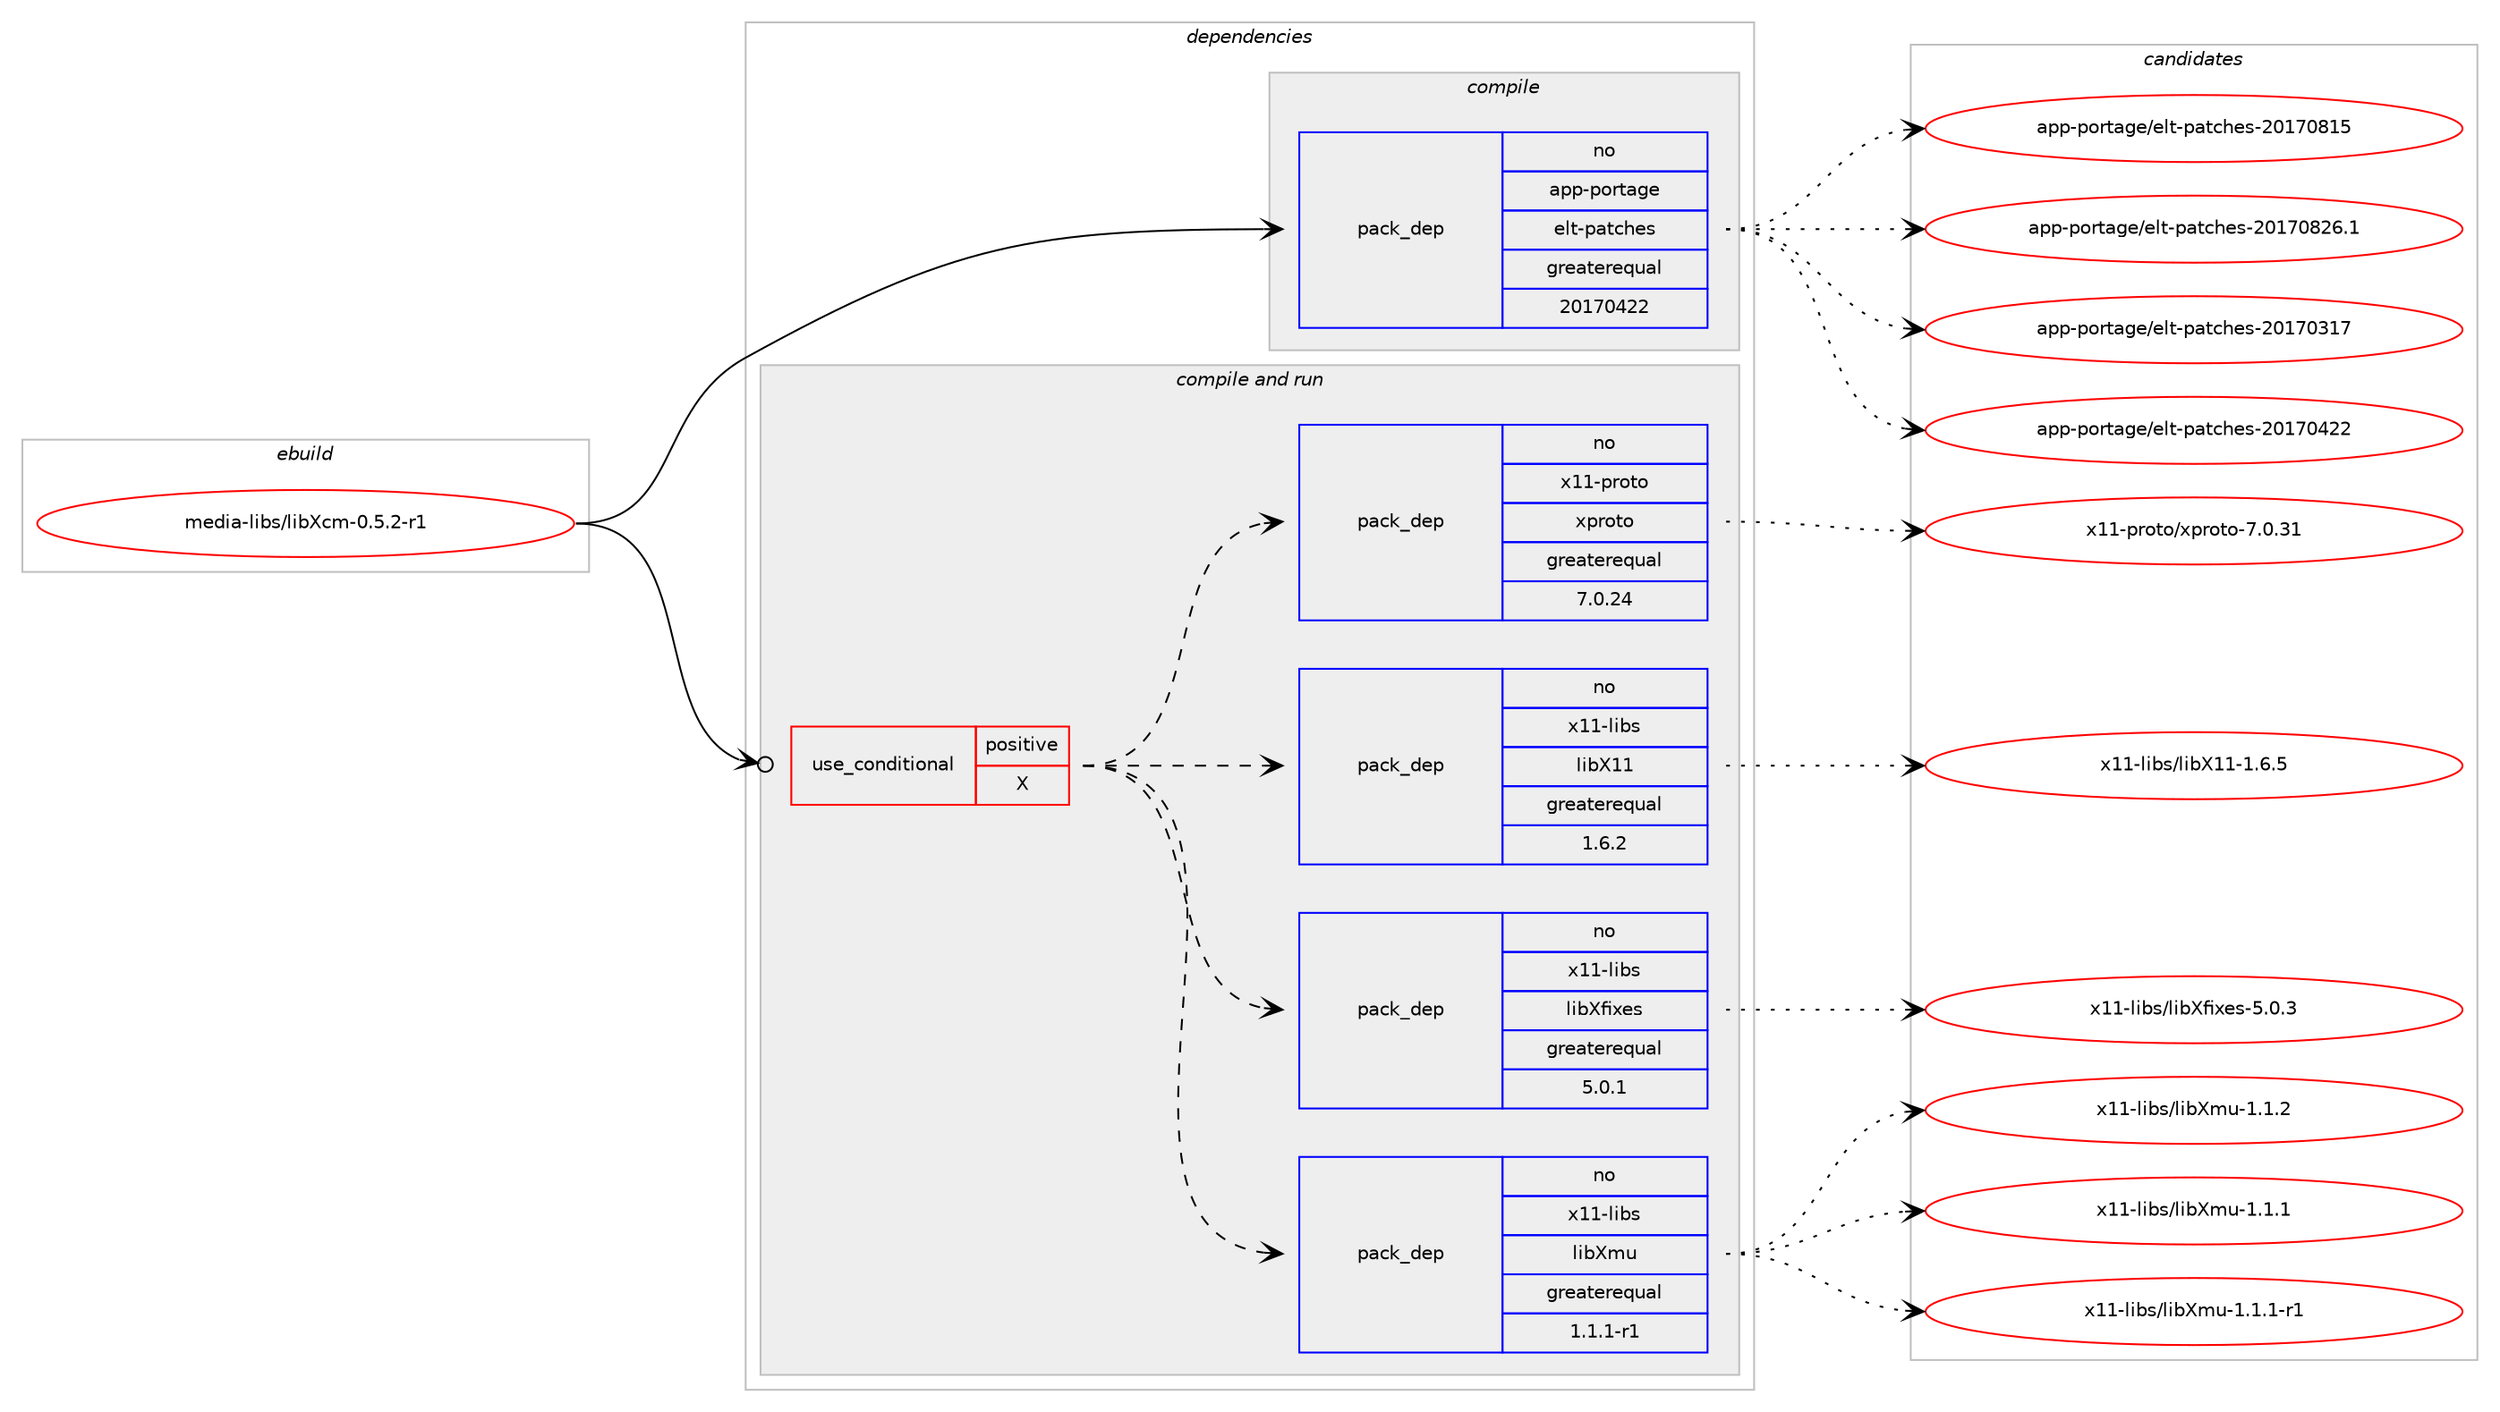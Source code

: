 digraph prolog {

# *************
# Graph options
# *************

newrank=true;
concentrate=true;
compound=true;
graph [rankdir=LR,fontname=Helvetica,fontsize=10,ranksep=1.5];#, ranksep=2.5, nodesep=0.2];
edge  [arrowhead=vee];
node  [fontname=Helvetica,fontsize=10];

# **********
# The ebuild
# **********

subgraph cluster_leftcol {
color=gray;
rank=same;
label=<<i>ebuild</i>>;
id [label="media-libs/libXcm-0.5.2-r1", color=red, width=4, href="../media-libs/libXcm-0.5.2-r1.svg"];
}

# ****************
# The dependencies
# ****************

subgraph cluster_midcol {
color=gray;
label=<<i>dependencies</i>>;
subgraph cluster_compile {
fillcolor="#eeeeee";
style=filled;
label=<<i>compile</i>>;
subgraph pack267431 {
dependency362467 [label=<<TABLE BORDER="0" CELLBORDER="1" CELLSPACING="0" CELLPADDING="4" WIDTH="220"><TR><TD ROWSPAN="6" CELLPADDING="30">pack_dep</TD></TR><TR><TD WIDTH="110">no</TD></TR><TR><TD>app-portage</TD></TR><TR><TD>elt-patches</TD></TR><TR><TD>greaterequal</TD></TR><TR><TD>20170422</TD></TR></TABLE>>, shape=none, color=blue];
}
id:e -> dependency362467:w [weight=20,style="solid",arrowhead="vee"];
}
subgraph cluster_compileandrun {
fillcolor="#eeeeee";
style=filled;
label=<<i>compile and run</i>>;
subgraph cond89444 {
dependency362468 [label=<<TABLE BORDER="0" CELLBORDER="1" CELLSPACING="0" CELLPADDING="4"><TR><TD ROWSPAN="3" CELLPADDING="10">use_conditional</TD></TR><TR><TD>positive</TD></TR><TR><TD>X</TD></TR></TABLE>>, shape=none, color=red];
subgraph pack267432 {
dependency362469 [label=<<TABLE BORDER="0" CELLBORDER="1" CELLSPACING="0" CELLPADDING="4" WIDTH="220"><TR><TD ROWSPAN="6" CELLPADDING="30">pack_dep</TD></TR><TR><TD WIDTH="110">no</TD></TR><TR><TD>x11-libs</TD></TR><TR><TD>libXmu</TD></TR><TR><TD>greaterequal</TD></TR><TR><TD>1.1.1-r1</TD></TR></TABLE>>, shape=none, color=blue];
}
dependency362468:e -> dependency362469:w [weight=20,style="dashed",arrowhead="vee"];
subgraph pack267433 {
dependency362470 [label=<<TABLE BORDER="0" CELLBORDER="1" CELLSPACING="0" CELLPADDING="4" WIDTH="220"><TR><TD ROWSPAN="6" CELLPADDING="30">pack_dep</TD></TR><TR><TD WIDTH="110">no</TD></TR><TR><TD>x11-libs</TD></TR><TR><TD>libXfixes</TD></TR><TR><TD>greaterequal</TD></TR><TR><TD>5.0.1</TD></TR></TABLE>>, shape=none, color=blue];
}
dependency362468:e -> dependency362470:w [weight=20,style="dashed",arrowhead="vee"];
subgraph pack267434 {
dependency362471 [label=<<TABLE BORDER="0" CELLBORDER="1" CELLSPACING="0" CELLPADDING="4" WIDTH="220"><TR><TD ROWSPAN="6" CELLPADDING="30">pack_dep</TD></TR><TR><TD WIDTH="110">no</TD></TR><TR><TD>x11-libs</TD></TR><TR><TD>libX11</TD></TR><TR><TD>greaterequal</TD></TR><TR><TD>1.6.2</TD></TR></TABLE>>, shape=none, color=blue];
}
dependency362468:e -> dependency362471:w [weight=20,style="dashed",arrowhead="vee"];
subgraph pack267435 {
dependency362472 [label=<<TABLE BORDER="0" CELLBORDER="1" CELLSPACING="0" CELLPADDING="4" WIDTH="220"><TR><TD ROWSPAN="6" CELLPADDING="30">pack_dep</TD></TR><TR><TD WIDTH="110">no</TD></TR><TR><TD>x11-proto</TD></TR><TR><TD>xproto</TD></TR><TR><TD>greaterequal</TD></TR><TR><TD>7.0.24</TD></TR></TABLE>>, shape=none, color=blue];
}
dependency362468:e -> dependency362472:w [weight=20,style="dashed",arrowhead="vee"];
}
id:e -> dependency362468:w [weight=20,style="solid",arrowhead="odotvee"];
}
subgraph cluster_run {
fillcolor="#eeeeee";
style=filled;
label=<<i>run</i>>;
}
}

# **************
# The candidates
# **************

subgraph cluster_choices {
rank=same;
color=gray;
label=<<i>candidates</i>>;

subgraph choice267431 {
color=black;
nodesep=1;
choice97112112451121111141169710310147101108116451129711699104101115455048495548514955 [label="app-portage/elt-patches-20170317", color=red, width=4,href="../app-portage/elt-patches-20170317.svg"];
choice97112112451121111141169710310147101108116451129711699104101115455048495548525050 [label="app-portage/elt-patches-20170422", color=red, width=4,href="../app-portage/elt-patches-20170422.svg"];
choice97112112451121111141169710310147101108116451129711699104101115455048495548564953 [label="app-portage/elt-patches-20170815", color=red, width=4,href="../app-portage/elt-patches-20170815.svg"];
choice971121124511211111411697103101471011081164511297116991041011154550484955485650544649 [label="app-portage/elt-patches-20170826.1", color=red, width=4,href="../app-portage/elt-patches-20170826.1.svg"];
dependency362467:e -> choice97112112451121111141169710310147101108116451129711699104101115455048495548514955:w [style=dotted,weight="100"];
dependency362467:e -> choice97112112451121111141169710310147101108116451129711699104101115455048495548525050:w [style=dotted,weight="100"];
dependency362467:e -> choice97112112451121111141169710310147101108116451129711699104101115455048495548564953:w [style=dotted,weight="100"];
dependency362467:e -> choice971121124511211111411697103101471011081164511297116991041011154550484955485650544649:w [style=dotted,weight="100"];
}
subgraph choice267432 {
color=black;
nodesep=1;
choice12049494510810598115471081059888109117454946494649 [label="x11-libs/libXmu-1.1.1", color=red, width=4,href="../x11-libs/libXmu-1.1.1.svg"];
choice120494945108105981154710810598881091174549464946494511449 [label="x11-libs/libXmu-1.1.1-r1", color=red, width=4,href="../x11-libs/libXmu-1.1.1-r1.svg"];
choice12049494510810598115471081059888109117454946494650 [label="x11-libs/libXmu-1.1.2", color=red, width=4,href="../x11-libs/libXmu-1.1.2.svg"];
dependency362469:e -> choice12049494510810598115471081059888109117454946494649:w [style=dotted,weight="100"];
dependency362469:e -> choice120494945108105981154710810598881091174549464946494511449:w [style=dotted,weight="100"];
dependency362469:e -> choice12049494510810598115471081059888109117454946494650:w [style=dotted,weight="100"];
}
subgraph choice267433 {
color=black;
nodesep=1;
choice12049494510810598115471081059888102105120101115455346484651 [label="x11-libs/libXfixes-5.0.3", color=red, width=4,href="../x11-libs/libXfixes-5.0.3.svg"];
dependency362470:e -> choice12049494510810598115471081059888102105120101115455346484651:w [style=dotted,weight="100"];
}
subgraph choice267434 {
color=black;
nodesep=1;
choice120494945108105981154710810598884949454946544653 [label="x11-libs/libX11-1.6.5", color=red, width=4,href="../x11-libs/libX11-1.6.5.svg"];
dependency362471:e -> choice120494945108105981154710810598884949454946544653:w [style=dotted,weight="100"];
}
subgraph choice267435 {
color=black;
nodesep=1;
choice1204949451121141111161114712011211411111611145554648465149 [label="x11-proto/xproto-7.0.31", color=red, width=4,href="../x11-proto/xproto-7.0.31.svg"];
dependency362472:e -> choice1204949451121141111161114712011211411111611145554648465149:w [style=dotted,weight="100"];
}
}

}
